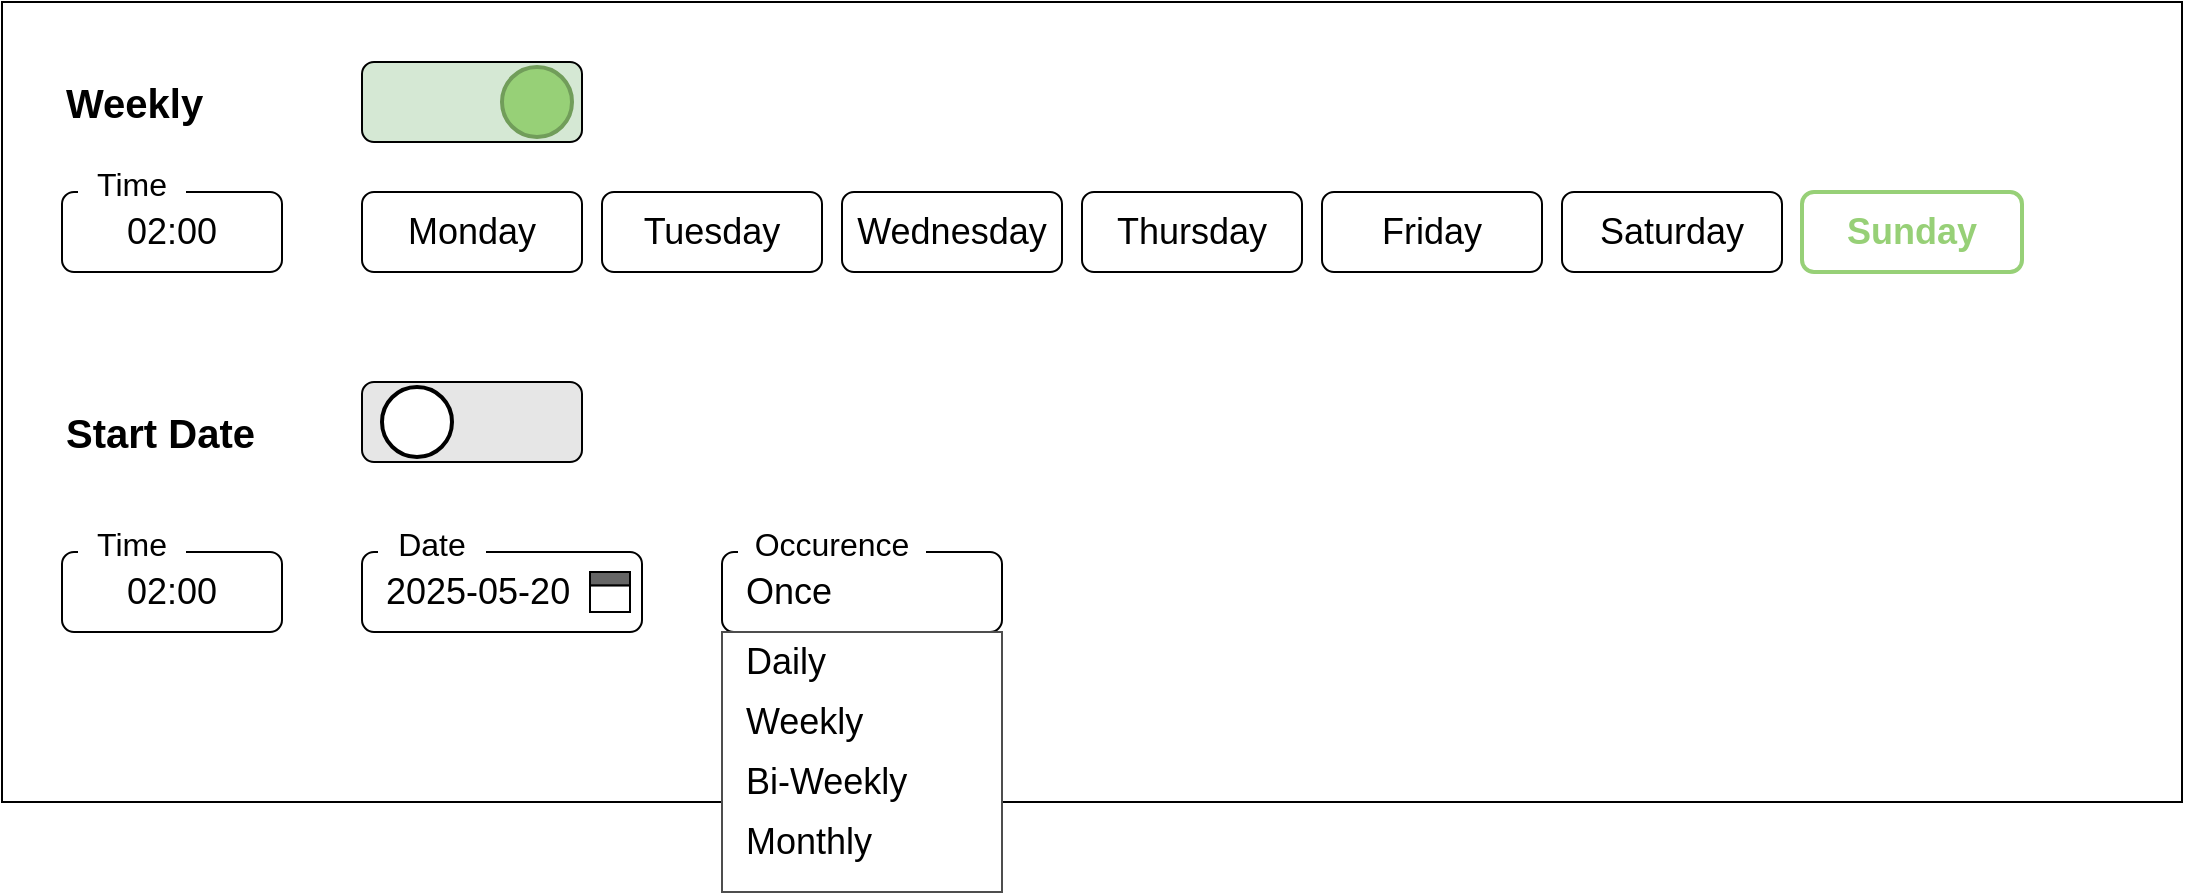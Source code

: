 <mxfile version="27.0.6">
  <diagram name="Page-1" id="J98GPp0trTVqpxbkB7I4">
    <mxGraphModel dx="1725" dy="987" grid="1" gridSize="10" guides="1" tooltips="1" connect="1" arrows="1" fold="1" page="1" pageScale="1" pageWidth="1169" pageHeight="827" math="0" shadow="0">
      <root>
        <mxCell id="0" />
        <mxCell id="1" parent="0" />
        <mxCell id="qRkWaUQkQDnQNEdSdrAU-1" value="" style="whiteSpace=wrap;html=1;" vertex="1" parent="1">
          <mxGeometry x="40" y="40" width="1090" height="400" as="geometry" />
        </mxCell>
        <mxCell id="qRkWaUQkQDnQNEdSdrAU-2" value="&lt;font&gt;&lt;b&gt;Weekly&lt;/b&gt;&lt;/font&gt;" style="text;html=1;align=left;verticalAlign=middle;whiteSpace=wrap;rounded=0;fontSize=20;" vertex="1" parent="1">
          <mxGeometry x="70" y="75" width="80" height="30" as="geometry" />
        </mxCell>
        <mxCell id="qRkWaUQkQDnQNEdSdrAU-5" value="&lt;font&gt;Monday&lt;/font&gt;" style="rounded=1;whiteSpace=wrap;html=1;fontSize=18;" vertex="1" parent="1">
          <mxGeometry x="220" y="135" width="110" height="40" as="geometry" />
        </mxCell>
        <mxCell id="qRkWaUQkQDnQNEdSdrAU-7" value="&lt;div&gt;Tuesday&lt;/div&gt;" style="rounded=1;whiteSpace=wrap;html=1;fontSize=18;" vertex="1" parent="1">
          <mxGeometry x="340" y="135" width="110" height="40" as="geometry" />
        </mxCell>
        <mxCell id="qRkWaUQkQDnQNEdSdrAU-8" value="Wednesday" style="rounded=1;whiteSpace=wrap;html=1;fontSize=18;" vertex="1" parent="1">
          <mxGeometry x="460" y="135" width="110" height="40" as="geometry" />
        </mxCell>
        <mxCell id="qRkWaUQkQDnQNEdSdrAU-10" value="Thursday" style="rounded=1;whiteSpace=wrap;html=1;fontSize=18;" vertex="1" parent="1">
          <mxGeometry x="580" y="135" width="110" height="40" as="geometry" />
        </mxCell>
        <mxCell id="qRkWaUQkQDnQNEdSdrAU-11" value="Friday" style="rounded=1;whiteSpace=wrap;html=1;fontSize=18;" vertex="1" parent="1">
          <mxGeometry x="700" y="135" width="110" height="40" as="geometry" />
        </mxCell>
        <mxCell id="qRkWaUQkQDnQNEdSdrAU-12" value="Saturday" style="rounded=1;whiteSpace=wrap;html=1;fontSize=18;" vertex="1" parent="1">
          <mxGeometry x="820" y="135" width="110" height="40" as="geometry" />
        </mxCell>
        <mxCell id="qRkWaUQkQDnQNEdSdrAU-13" value="Sunday" style="rounded=1;whiteSpace=wrap;html=1;fontSize=18;fontColor=light-dark(#97D077,#214210);fontStyle=1;strokeColor=#97D077;strokeWidth=2;" vertex="1" parent="1">
          <mxGeometry x="940" y="135" width="110" height="40" as="geometry" />
        </mxCell>
        <mxCell id="qRkWaUQkQDnQNEdSdrAU-17" value="" style="group" vertex="1" connectable="0" parent="1">
          <mxGeometry x="220" y="70" width="110" height="40" as="geometry" />
        </mxCell>
        <mxCell id="qRkWaUQkQDnQNEdSdrAU-15" value="" style="rounded=1;whiteSpace=wrap;html=1;fontSize=18;fillColor=#D5E8D4;" vertex="1" parent="qRkWaUQkQDnQNEdSdrAU-17">
          <mxGeometry width="110" height="40" as="geometry" />
        </mxCell>
        <mxCell id="qRkWaUQkQDnQNEdSdrAU-16" value="" style="ellipse;whiteSpace=wrap;html=1;aspect=fixed;fillColor=#97D077;strokeColor=#719D5A;strokeWidth=2;" vertex="1" parent="qRkWaUQkQDnQNEdSdrAU-17">
          <mxGeometry x="70" y="2.5" width="35" height="35" as="geometry" />
        </mxCell>
        <mxCell id="qRkWaUQkQDnQNEdSdrAU-18" value="&lt;b&gt;Start Date&lt;/b&gt;" style="text;html=1;align=left;verticalAlign=middle;whiteSpace=wrap;rounded=0;fontSize=20;" vertex="1" parent="1">
          <mxGeometry x="70" y="240" width="120" height="30" as="geometry" />
        </mxCell>
        <mxCell id="qRkWaUQkQDnQNEdSdrAU-19" value="" style="group" vertex="1" connectable="0" parent="1">
          <mxGeometry x="220" y="230" width="110" height="40" as="geometry" />
        </mxCell>
        <mxCell id="qRkWaUQkQDnQNEdSdrAU-20" value="" style="rounded=1;whiteSpace=wrap;html=1;fontSize=18;fillColor=#E6E6E6;" vertex="1" parent="qRkWaUQkQDnQNEdSdrAU-19">
          <mxGeometry width="110" height="40" as="geometry" />
        </mxCell>
        <mxCell id="qRkWaUQkQDnQNEdSdrAU-21" value="" style="ellipse;whiteSpace=wrap;html=1;aspect=fixed;fillColor=#FFFFFF;strokeColor=#000000;strokeWidth=2;" vertex="1" parent="qRkWaUQkQDnQNEdSdrAU-19">
          <mxGeometry x="10" y="2.5" width="35" height="35" as="geometry" />
        </mxCell>
        <mxCell id="qRkWaUQkQDnQNEdSdrAU-23" value="" style="group" vertex="1" connectable="0" parent="1">
          <mxGeometry x="70" y="115" width="110" height="60" as="geometry" />
        </mxCell>
        <mxCell id="qRkWaUQkQDnQNEdSdrAU-3" value="&lt;font style=&quot;font-size: 18px;&quot;&gt;02:00&lt;/font&gt;" style="rounded=1;whiteSpace=wrap;html=1;" vertex="1" parent="qRkWaUQkQDnQNEdSdrAU-23">
          <mxGeometry y="20" width="110" height="40" as="geometry" />
        </mxCell>
        <mxCell id="qRkWaUQkQDnQNEdSdrAU-22" value="Time" style="text;html=1;align=center;verticalAlign=top;whiteSpace=wrap;rounded=0;fontSize=16;strokeWidth=4;strokeColor=#FFFFFF;" vertex="1" parent="qRkWaUQkQDnQNEdSdrAU-23">
          <mxGeometry x="10" width="50" height="20" as="geometry" />
        </mxCell>
        <mxCell id="qRkWaUQkQDnQNEdSdrAU-24" value="" style="group" vertex="1" connectable="0" parent="1">
          <mxGeometry x="220" y="295" width="140" height="60" as="geometry" />
        </mxCell>
        <mxCell id="qRkWaUQkQDnQNEdSdrAU-25" value="&lt;font style=&quot;font-size: 18px;&quot;&gt;2025-05-20&lt;/font&gt;" style="rounded=1;whiteSpace=wrap;html=1;align=left;spacingLeft=10;" vertex="1" parent="qRkWaUQkQDnQNEdSdrAU-24">
          <mxGeometry y="20" width="140" height="40" as="geometry" />
        </mxCell>
        <mxCell id="qRkWaUQkQDnQNEdSdrAU-26" value="Date" style="text;html=1;align=center;verticalAlign=top;whiteSpace=wrap;rounded=0;fontSize=16;strokeWidth=4;strokeColor=#FFFFFF;" vertex="1" parent="qRkWaUQkQDnQNEdSdrAU-24">
          <mxGeometry x="10" width="50" height="20" as="geometry" />
        </mxCell>
        <mxCell id="qRkWaUQkQDnQNEdSdrAU-39" value="" style="group" vertex="1" connectable="0" parent="qRkWaUQkQDnQNEdSdrAU-24">
          <mxGeometry x="114" y="30" width="20" height="20" as="geometry" />
        </mxCell>
        <mxCell id="qRkWaUQkQDnQNEdSdrAU-35" value="" style="rounded=0;whiteSpace=wrap;html=1;" vertex="1" parent="qRkWaUQkQDnQNEdSdrAU-39">
          <mxGeometry y="6.667" width="20" height="13.333" as="geometry" />
        </mxCell>
        <mxCell id="qRkWaUQkQDnQNEdSdrAU-36" value="" style="rounded=0;whiteSpace=wrap;html=1;fillColor=#666666;" vertex="1" parent="qRkWaUQkQDnQNEdSdrAU-39">
          <mxGeometry width="20" height="6.667" as="geometry" />
        </mxCell>
        <mxCell id="qRkWaUQkQDnQNEdSdrAU-27" value="" style="group" vertex="1" connectable="0" parent="1">
          <mxGeometry x="70" y="295" width="110" height="80" as="geometry" />
        </mxCell>
        <mxCell id="qRkWaUQkQDnQNEdSdrAU-28" value="&lt;font style=&quot;font-size: 18px;&quot;&gt;02:00&lt;/font&gt;" style="rounded=1;whiteSpace=wrap;html=1;" vertex="1" parent="qRkWaUQkQDnQNEdSdrAU-27">
          <mxGeometry y="20" width="110" height="40" as="geometry" />
        </mxCell>
        <mxCell id="qRkWaUQkQDnQNEdSdrAU-29" value="Time" style="text;html=1;align=center;verticalAlign=top;whiteSpace=wrap;rounded=0;fontSize=16;strokeWidth=4;strokeColor=#FFFFFF;" vertex="1" parent="qRkWaUQkQDnQNEdSdrAU-27">
          <mxGeometry x="10" width="50" height="20" as="geometry" />
        </mxCell>
        <mxCell id="qRkWaUQkQDnQNEdSdrAU-40" value="" style="group;fontSize=18;" vertex="1" connectable="0" parent="1">
          <mxGeometry x="400" y="295" width="140" height="60" as="geometry" />
        </mxCell>
        <mxCell id="qRkWaUQkQDnQNEdSdrAU-41" value="&lt;font style=&quot;font-size: 18px;&quot;&gt;Once&lt;/font&gt;" style="rounded=1;whiteSpace=wrap;html=1;align=left;spacingLeft=10;" vertex="1" parent="qRkWaUQkQDnQNEdSdrAU-40">
          <mxGeometry y="20" width="140" height="40" as="geometry" />
        </mxCell>
        <mxCell id="qRkWaUQkQDnQNEdSdrAU-42" value="Occurence" style="text;html=1;align=center;verticalAlign=top;whiteSpace=wrap;rounded=0;fontSize=16;strokeWidth=4;strokeColor=#FFFFFF;" vertex="1" parent="qRkWaUQkQDnQNEdSdrAU-40">
          <mxGeometry x="10" width="90" height="20" as="geometry" />
        </mxCell>
        <mxCell id="qRkWaUQkQDnQNEdSdrAU-48" value="" style="whiteSpace=wrap;html=1;strokeColor=#4D4D4D;rounded=0;" vertex="1" parent="1">
          <mxGeometry x="400" y="355" width="140" height="130" as="geometry" />
        </mxCell>
        <mxCell id="qRkWaUQkQDnQNEdSdrAU-49" value="&lt;div align=&quot;left&quot;&gt;Daily&lt;/div&gt;" style="text;html=1;align=left;verticalAlign=middle;whiteSpace=wrap;rounded=0;fontSize=18;spacingLeft=10;" vertex="1" parent="1">
          <mxGeometry x="400" y="355" width="140" height="30" as="geometry" />
        </mxCell>
        <mxCell id="qRkWaUQkQDnQNEdSdrAU-50" value="Weekly" style="text;html=1;align=left;verticalAlign=middle;whiteSpace=wrap;rounded=0;fontSize=18;spacingLeft=10;" vertex="1" parent="1">
          <mxGeometry x="400" y="385" width="140" height="30" as="geometry" />
        </mxCell>
        <mxCell id="qRkWaUQkQDnQNEdSdrAU-51" value="Bi-Weekly" style="text;html=1;align=left;verticalAlign=middle;whiteSpace=wrap;rounded=0;fontSize=18;spacingLeft=10;" vertex="1" parent="1">
          <mxGeometry x="400" y="415" width="140" height="30" as="geometry" />
        </mxCell>
        <mxCell id="qRkWaUQkQDnQNEdSdrAU-52" value="Monthly" style="text;html=1;align=left;verticalAlign=middle;whiteSpace=wrap;rounded=0;fontSize=18;spacingLeft=10;" vertex="1" parent="1">
          <mxGeometry x="400" y="445" width="140" height="30" as="geometry" />
        </mxCell>
      </root>
    </mxGraphModel>
  </diagram>
</mxfile>

